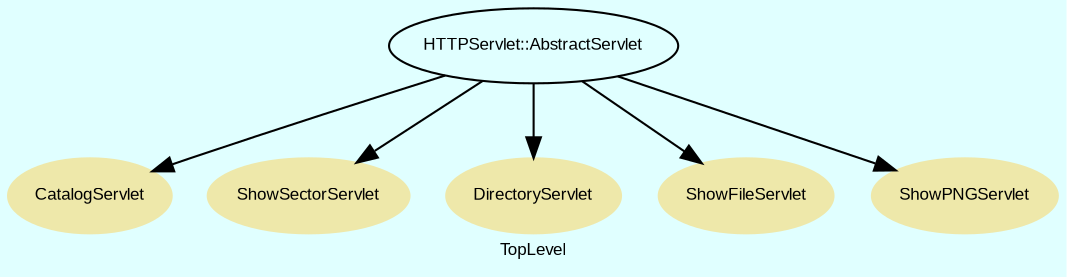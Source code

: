 digraph TopLevel {
    compound = true
    bgcolor = lightcyan1
    fontname = Arial
    fontsize = 8
    label = "TopLevel"
    node [
        fontname = Arial,
        fontsize = 8,
        color = black
    ]

    CatalogServlet [
        fontcolor = black,
        URL = "classes/CatalogServlet.html",
        shape = ellipse,
        color = palegoldenrod,
        style = filled,
        label = "CatalogServlet"
    ]

    ShowSectorServlet [
        fontcolor = black,
        URL = "classes/ShowSectorServlet.html",
        shape = ellipse,
        color = palegoldenrod,
        style = filled,
        label = "ShowSectorServlet"
    ]

    DirectoryServlet [
        fontcolor = black,
        URL = "classes/DirectoryServlet.html",
        shape = ellipse,
        color = palegoldenrod,
        style = filled,
        label = "DirectoryServlet"
    ]

    ShowFileServlet [
        fontcolor = black,
        URL = "classes/ShowFileServlet.html",
        shape = ellipse,
        color = palegoldenrod,
        style = filled,
        label = "ShowFileServlet"
    ]

    ShowPNGServlet [
        fontcolor = black,
        URL = "classes/ShowPNGServlet.html",
        shape = ellipse,
        color = palegoldenrod,
        style = filled,
        label = "ShowPNGServlet"
    ]

    HTTPServlet__AbstractServlet [
        URL = "classes/HTTPServlet/AbstractServlet.html",
        label = "HTTPServlet::AbstractServlet"
    ]

    HTTPServlet__AbstractServlet -> CatalogServlet [

    ]

    HTTPServlet__AbstractServlet -> ShowSectorServlet [

    ]

    HTTPServlet__AbstractServlet -> DirectoryServlet [

    ]

    HTTPServlet__AbstractServlet -> ShowFileServlet [

    ]

    HTTPServlet__AbstractServlet -> ShowPNGServlet [

    ]

}

